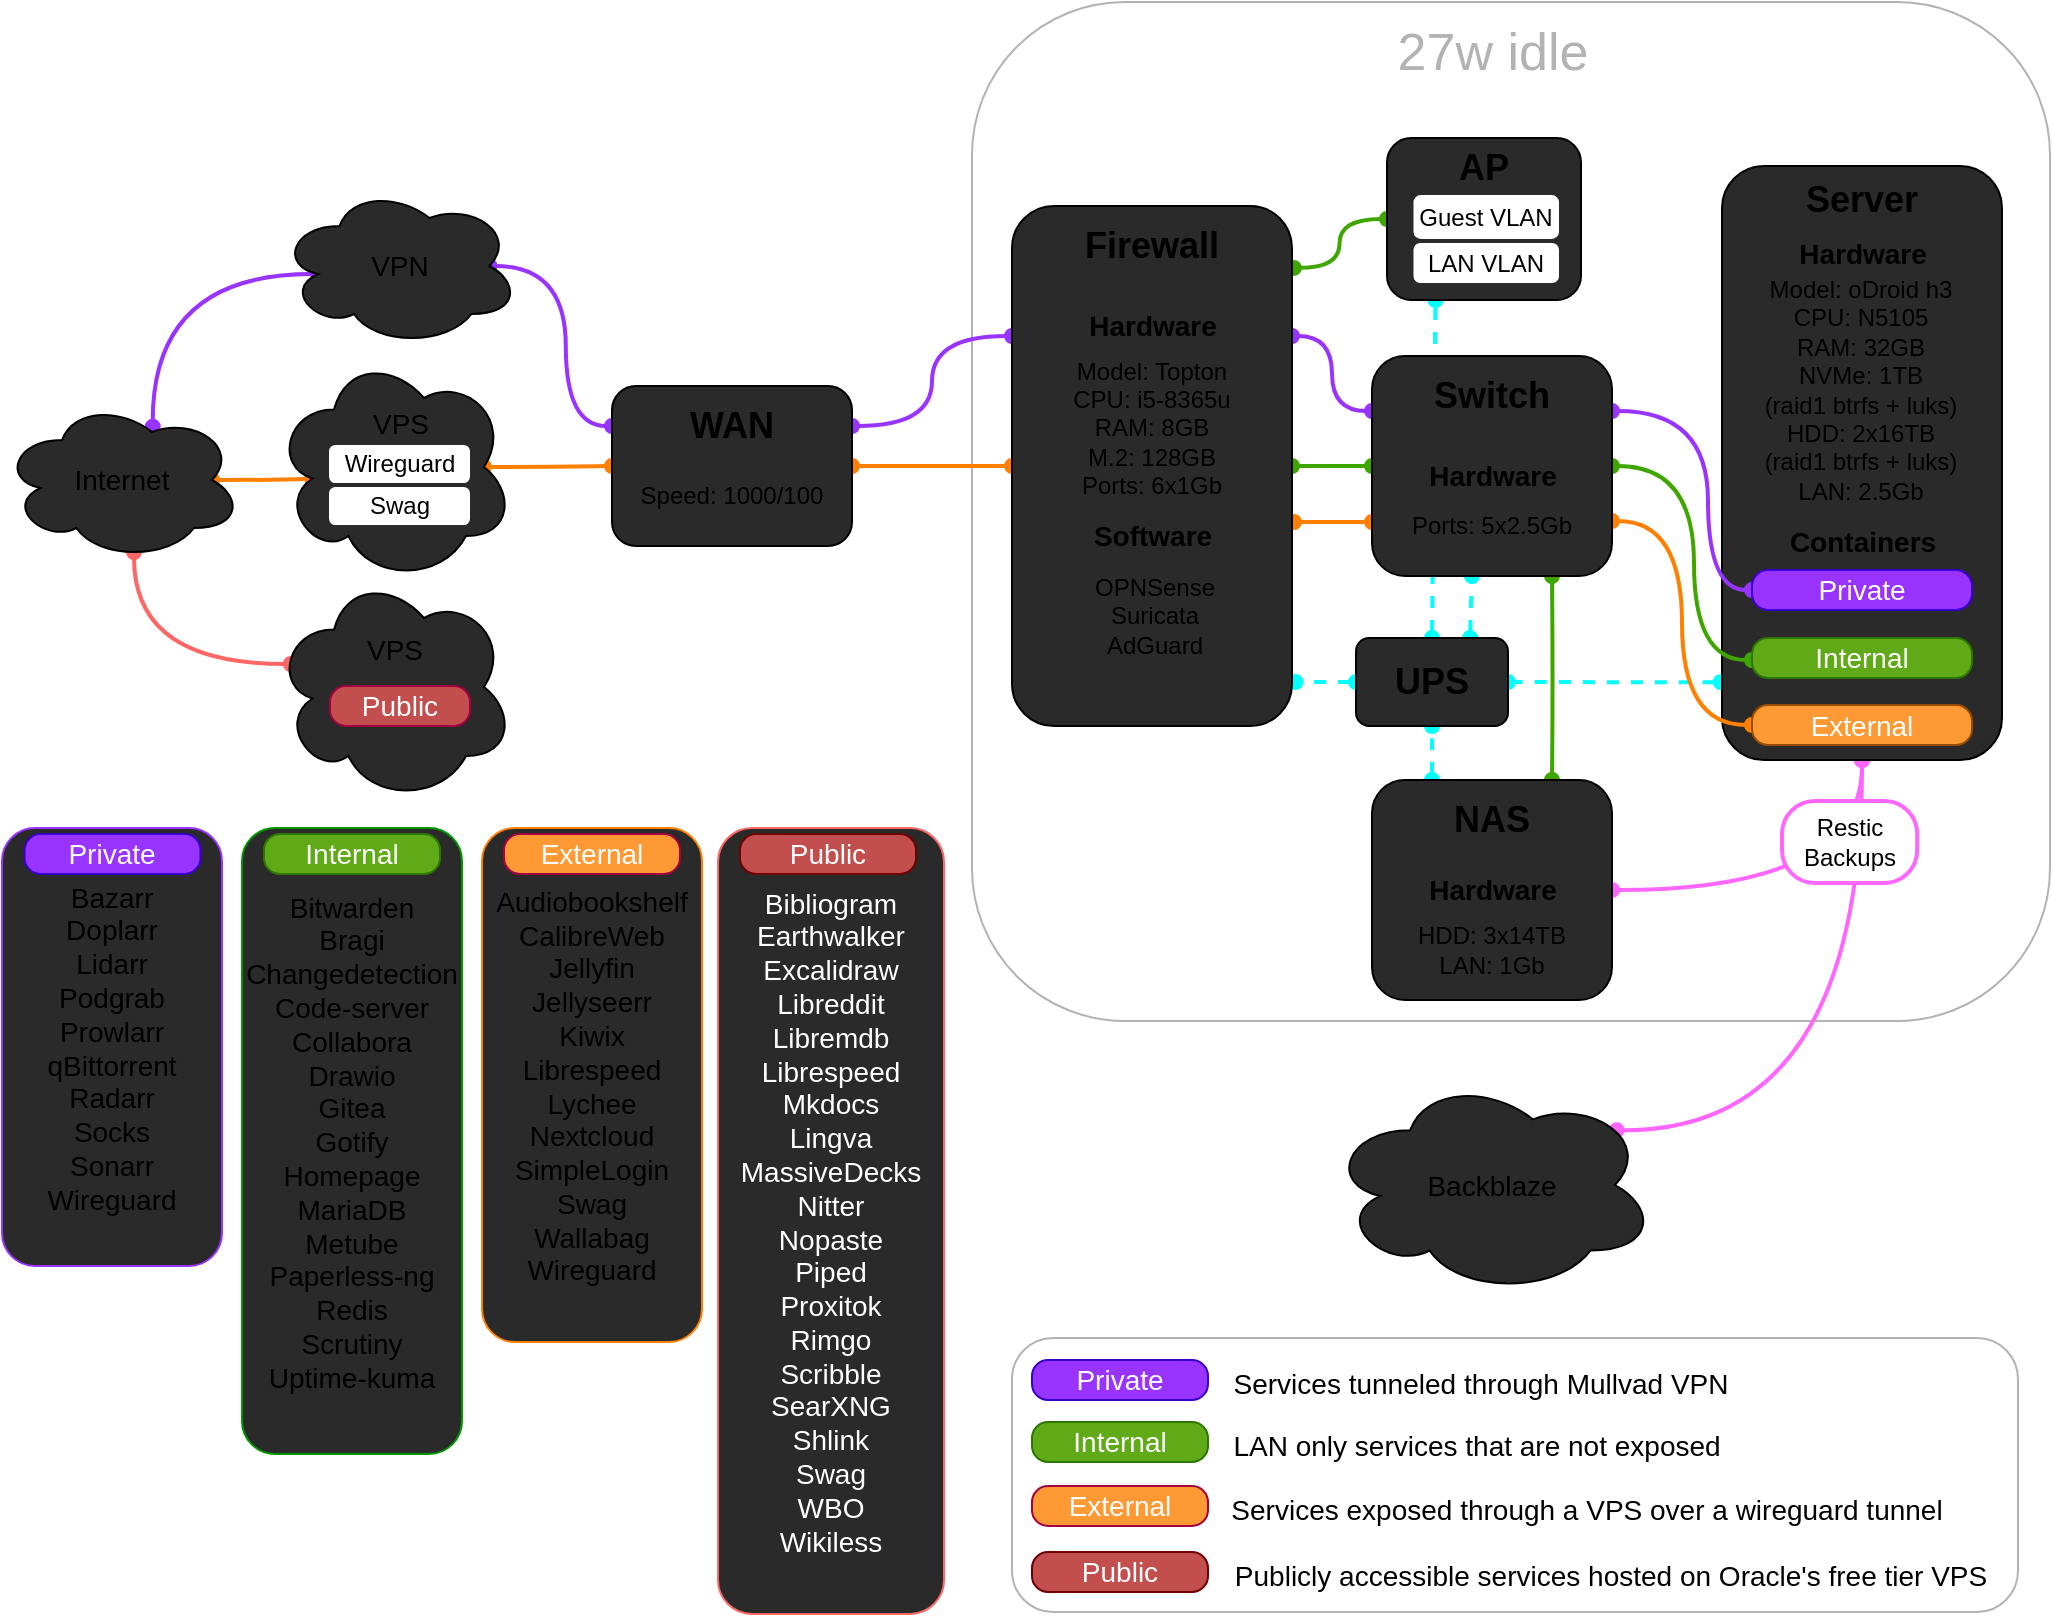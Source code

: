 <mxfile version="16.5.3" type="embed"><diagram id="Vh7ta-_v4MjYHWmh8jMe" name="Page-1"><mxGraphModel dx="1882" dy="895" grid="0" gridSize="10" guides="1" tooltips="1" connect="1" arrows="1" fold="1" page="1" pageScale="1" pageWidth="1100" pageHeight="850" math="0" shadow="0"><root><mxCell id="0"/><mxCell id="1" parent="0"/><mxCell id="130" value="" style="rounded=1;whiteSpace=wrap;html=1;strokeWidth=1;strokeColor=#B3B3B3;" vertex="1" parent="1"><mxGeometry x="536" y="690" width="503" height="137" as="geometry"/></mxCell><mxCell id="112" value="" style="rounded=1;whiteSpace=wrap;html=1;strokeWidth=1;strokeColor=#B3B3B3;" parent="1" vertex="1"><mxGeometry x="516" y="22" width="539" height="509.5" as="geometry"/></mxCell><mxCell id="120" style="edgeStyle=orthogonalEdgeStyle;curved=1;rounded=0;orthogonalLoop=1;jettySize=auto;html=1;startArrow=oval;startFill=1;strokeWidth=2;fontSize=14;endArrow=oval;endFill=1;strokeColor=#3FA600;entryX=0;entryY=0.5;entryDx=0;entryDy=0;exitX=1;exitY=0.5;exitDx=0;exitDy=0;" parent="1" source="2" target="14" edge="1"><mxGeometry relative="1" as="geometry"><mxPoint x="687" y="292" as="sourcePoint"/><mxPoint x="726" y="291.5" as="targetPoint"/></mxGeometry></mxCell><mxCell id="119" style="rounded=0;orthogonalLoop=1;jettySize=auto;html=1;startArrow=oval;startFill=1;strokeWidth=2;fontSize=14;fillColor=#6a00ff;endArrow=oval;endFill=1;entryX=0.25;entryY=1;entryDx=0;entryDy=0;strokeColor=#00FFFF;dashed=1;exitX=0.5;exitY=0;exitDx=0;exitDy=0;" parent="1" source="83" target="114" edge="1"><mxGeometry relative="1" as="geometry"><mxPoint x="717" y="341" as="sourcePoint"/><mxPoint x="756" y="319" as="targetPoint"/></mxGeometry></mxCell><mxCell id="111" style="rounded=0;orthogonalLoop=1;jettySize=auto;html=1;entryX=0;entryY=0.25;entryDx=0;entryDy=0;startArrow=oval;startFill=1;strokeWidth=2;fontSize=14;fillColor=#6a00ff;strokeColor=#9933FF;endArrow=oval;endFill=1;exitX=0.875;exitY=0.5;exitDx=0;exitDy=0;exitPerimeter=0;edgeStyle=orthogonalEdgeStyle;curved=1;" parent="1" source="47" target="20" edge="1"><mxGeometry relative="1" as="geometry"><mxPoint x="294" y="81" as="sourcePoint"/><mxPoint x="326.76" y="152.76" as="targetPoint"/></mxGeometry></mxCell><mxCell id="106" style="edgeStyle=orthogonalEdgeStyle;curved=1;rounded=0;orthogonalLoop=1;jettySize=auto;html=1;entryX=0;entryY=0.5;entryDx=0;entryDy=0;startArrow=oval;startFill=1;strokeWidth=2;fontSize=14;endArrow=oval;endFill=1;strokeColor=#FF8000;exitX=0.875;exitY=0.5;exitDx=0;exitDy=0;exitPerimeter=0;" parent="1" source="105" target="20" edge="1"><mxGeometry relative="1" as="geometry"><mxPoint x="376" y="323" as="sourcePoint"/><mxPoint x="418.0" y="323" as="targetPoint"/></mxGeometry></mxCell><mxCell id="107" style="edgeStyle=orthogonalEdgeStyle;curved=1;rounded=0;orthogonalLoop=1;jettySize=auto;html=1;entryX=0.16;entryY=0.55;entryDx=0;entryDy=0;startArrow=oval;startFill=1;strokeWidth=2;fontSize=14;endArrow=oval;endFill=1;strokeColor=#FF8000;exitX=0.875;exitY=0.5;exitDx=0;exitDy=0;exitPerimeter=0;entryPerimeter=0;" parent="1" source="55" target="105" edge="1"><mxGeometry relative="1" as="geometry"><mxPoint x="350" y="335" as="sourcePoint"/><mxPoint x="409.0" y="334.5" as="targetPoint"/></mxGeometry></mxCell><mxCell id="60" style="edgeStyle=orthogonalEdgeStyle;curved=1;rounded=0;orthogonalLoop=1;jettySize=auto;html=1;startArrow=oval;startFill=1;strokeWidth=2;fontSize=14;fillColor=#d80073;strokeColor=#FF6666;endArrow=oval;endFill=1;exitX=0.55;exitY=0.95;exitDx=0;exitDy=0;exitPerimeter=0;entryX=0.07;entryY=0.4;entryDx=0;entryDy=0;entryPerimeter=0;" parent="1" source="55" target="48" edge="1"><mxGeometry relative="1" as="geometry"><Array as="points"><mxPoint x="97" y="353"/></Array><mxPoint x="147" y="348" as="targetPoint"/></mxGeometry></mxCell><mxCell id="105" value="" style="ellipse;shape=cloud;whiteSpace=wrap;html=1;fontSize=14;fillColor=#2A2A2A;" parent="1" vertex="1"><mxGeometry x="167" y="197" width="120" height="115" as="geometry"/></mxCell><mxCell id="101" style="edgeStyle=orthogonalEdgeStyle;curved=1;rounded=0;orthogonalLoop=1;jettySize=auto;html=1;startArrow=oval;startFill=1;strokeWidth=2;fontSize=14;fillColor=#6a00ff;endArrow=oval;endFill=1;entryX=0.5;entryY=1;entryDx=0;entryDy=0;strokeColor=#00FFFF;exitX=0.25;exitY=0;exitDx=0;exitDy=0;dashed=1;" parent="1" source="26" target="83" edge="1"><mxGeometry relative="1" as="geometry"><mxPoint x="732" y="432" as="sourcePoint"/><mxPoint x="756" y="319" as="targetPoint"/></mxGeometry></mxCell><mxCell id="94" style="edgeStyle=orthogonalEdgeStyle;rounded=0;orthogonalLoop=1;jettySize=auto;html=1;startArrow=oval;startFill=1;strokeWidth=2;fontSize=14;fillColor=#d80073;curved=1;entryX=0.5;entryY=1;entryDx=0;entryDy=0;endArrow=oval;endFill=1;exitX=1;exitY=0.5;exitDx=0;exitDy=0;strokeColor=#FF66FF;" parent="1" source="26" target="8" edge="1"><mxGeometry relative="1" as="geometry"><mxPoint x="1033.91" y="572.67" as="sourcePoint"/><mxPoint x="964.03" y="487.25" as="targetPoint"/></mxGeometry></mxCell><mxCell id="95" style="edgeStyle=orthogonalEdgeStyle;rounded=0;orthogonalLoop=1;jettySize=auto;html=1;startArrow=oval;startFill=1;strokeWidth=2;fontSize=14;fillColor=#d80073;curved=1;endArrow=oval;endFill=1;exitX=0.88;exitY=0.25;exitDx=0;exitDy=0;exitPerimeter=0;strokeColor=#FF66FF;entryX=0.5;entryY=1;entryDx=0;entryDy=0;" parent="1" source="93" target="8" edge="1"><mxGeometry relative="1" as="geometry"><mxPoint x="878" y="494" as="sourcePoint"/><mxPoint x="918" y="407" as="targetPoint"/></mxGeometry></mxCell><mxCell id="91" style="rounded=0;orthogonalLoop=1;jettySize=auto;html=1;startArrow=oval;startFill=1;strokeWidth=2;fontSize=14;fillColor=#6a00ff;endArrow=oval;endFill=1;strokeColor=#00FFFF;dashed=1;exitX=0.75;exitY=0;exitDx=0;exitDy=0;" parent="1" source="83" edge="1"><mxGeometry relative="1" as="geometry"><mxPoint x="762" y="340" as="sourcePoint"/><mxPoint x="765.965" y="309" as="targetPoint"/></mxGeometry></mxCell><mxCell id="90" style="edgeStyle=orthogonalEdgeStyle;curved=1;rounded=0;orthogonalLoop=1;jettySize=auto;html=1;startArrow=oval;startFill=1;strokeWidth=2;fontSize=14;fillColor=#6a00ff;endArrow=oval;endFill=1;exitX=0;exitY=0.5;exitDx=0;exitDy=0;entryX=1.013;entryY=0.916;entryDx=0;entryDy=0;strokeColor=#00FFFF;entryPerimeter=0;dashed=1;" parent="1" source="83" target="2" edge="1"><mxGeometry relative="1" as="geometry"><mxPoint x="706" y="85.049" as="sourcePoint"/><mxPoint x="656" y="58.0" as="targetPoint"/></mxGeometry></mxCell><mxCell id="88" style="edgeStyle=orthogonalEdgeStyle;curved=1;rounded=0;orthogonalLoop=1;jettySize=auto;html=1;startArrow=oval;startFill=1;strokeWidth=2;fontSize=14;fillColor=#6a00ff;endArrow=oval;endFill=1;exitX=-0.005;exitY=0.869;exitDx=0;exitDy=0;exitPerimeter=0;entryX=1;entryY=0.5;entryDx=0;entryDy=0;strokeColor=#00FFFF;dashed=1;" parent="1" source="8" target="83" edge="1"><mxGeometry relative="1" as="geometry"><mxPoint x="910.31" y="154.004" as="sourcePoint"/><mxPoint x="847" y="89" as="targetPoint"/></mxGeometry></mxCell><mxCell id="8" value="" style="rounded=1;whiteSpace=wrap;html=1;fillColor=#2A2A2A;" parent="1" vertex="1"><mxGeometry x="891" y="104" width="140" height="297" as="geometry"/></mxCell><mxCell id="82" style="edgeStyle=orthogonalEdgeStyle;rounded=0;orthogonalLoop=1;jettySize=auto;html=1;startArrow=oval;startFill=1;strokeWidth=2;fontSize=14;fillColor=#d80073;curved=1;entryX=1;entryY=0.75;entryDx=0;entryDy=0;endArrow=oval;endFill=1;exitX=0;exitY=0.5;exitDx=0;exitDy=0;strokeColor=#FF8000;" parent="1" source="81" target="14" edge="1"><mxGeometry relative="1" as="geometry"><mxPoint x="916" y="391" as="sourcePoint"/><mxPoint x="846.12" y="305.58" as="targetPoint"/></mxGeometry></mxCell><mxCell id="54" style="edgeStyle=orthogonalEdgeStyle;curved=1;rounded=0;orthogonalLoop=1;jettySize=auto;html=1;entryX=1;entryY=0.25;entryDx=0;entryDy=0;startArrow=oval;startFill=1;strokeWidth=2;fontSize=14;exitX=0;exitY=0.25;exitDx=0;exitDy=0;fillColor=#6a00ff;strokeColor=#9933FF;endArrow=oval;endFill=1;" parent="1" source="2" target="20" edge="1"><mxGeometry relative="1" as="geometry"/></mxCell><mxCell id="52" style="edgeStyle=orthogonalEdgeStyle;curved=1;rounded=0;orthogonalLoop=1;jettySize=auto;html=1;entryX=1;entryY=0.25;entryDx=0;entryDy=0;startArrow=oval;startFill=1;strokeWidth=2;fontSize=14;exitX=0;exitY=0.25;exitDx=0;exitDy=0;fillColor=#6a00ff;strokeColor=#9933FF;endArrow=oval;endFill=1;" parent="1" source="14" target="2" edge="1"><mxGeometry relative="1" as="geometry"/></mxCell><mxCell id="48" value="" style="ellipse;shape=cloud;whiteSpace=wrap;html=1;fontSize=14;fillColor=#2A2A2A;" parent="1" vertex="1"><mxGeometry x="167" y="307" width="120" height="115" as="geometry"/></mxCell><mxCell id="76" style="edgeStyle=orthogonalEdgeStyle;curved=1;rounded=0;orthogonalLoop=1;jettySize=auto;html=1;startArrow=oval;startFill=1;strokeWidth=2;fontSize=14;endArrow=oval;endFill=1;strokeColor=#FF8000;entryX=0;entryY=0.75;entryDx=0;entryDy=0;" parent="1" target="14" edge="1"><mxGeometry relative="1" as="geometry"><mxPoint x="677" y="282" as="sourcePoint"/></mxGeometry></mxCell><mxCell id="75" style="edgeStyle=orthogonalEdgeStyle;curved=1;rounded=0;orthogonalLoop=1;jettySize=auto;html=1;entryX=0;entryY=0.5;entryDx=0;entryDy=0;startArrow=oval;startFill=1;strokeWidth=2;fontSize=14;endArrow=oval;endFill=1;strokeColor=#FF8000;" parent="1" source="20" target="2" edge="1"><mxGeometry relative="1" as="geometry"/></mxCell><mxCell id="42" style="edgeStyle=orthogonalEdgeStyle;rounded=0;orthogonalLoop=1;jettySize=auto;html=1;entryX=0.75;entryY=1;entryDx=0;entryDy=0;startArrow=oval;startFill=1;fontSize=14;curved=1;strokeWidth=2;endArrow=oval;endFill=1;strokeColor=#3FA600;" parent="1" target="14" edge="1"><mxGeometry relative="1" as="geometry"><mxPoint x="806" y="411" as="sourcePoint"/></mxGeometry></mxCell><mxCell id="43" style="edgeStyle=orthogonalEdgeStyle;rounded=0;orthogonalLoop=1;jettySize=auto;html=1;entryX=1;entryY=0.5;entryDx=0;entryDy=0;startArrow=oval;startFill=1;fontSize=14;fillColor=#60a917;strokeWidth=2;curved=1;strokeColor=#3FA600;endArrow=oval;endFill=1;" parent="1" source="38" target="14" edge="1"><mxGeometry relative="1" as="geometry"><Array as="points"><mxPoint x="877" y="351"/><mxPoint x="877" y="254"/></Array></mxGeometry></mxCell><mxCell id="45" style="edgeStyle=orthogonalEdgeStyle;curved=1;rounded=0;orthogonalLoop=1;jettySize=auto;html=1;entryX=1;entryY=0.25;entryDx=0;entryDy=0;startArrow=oval;startFill=1;strokeWidth=2;fontSize=14;fillColor=#6a00ff;strokeColor=#9933FF;endArrow=oval;endFill=1;" parent="1" source="40" target="14" edge="1"><mxGeometry relative="1" as="geometry"><Array as="points"><mxPoint x="884" y="316"/><mxPoint x="884" y="227"/></Array></mxGeometry></mxCell><mxCell id="61" style="rounded=0;orthogonalLoop=1;jettySize=auto;html=1;entryX=0.628;entryY=0.167;entryDx=0;entryDy=0;entryPerimeter=0;startArrow=oval;startFill=1;strokeWidth=2;fontSize=14;exitX=0.16;exitY=0.55;exitDx=0;exitDy=0;exitPerimeter=0;fillColor=#6a00ff;strokeColor=#9933FF;endArrow=oval;endFill=1;edgeStyle=orthogonalEdgeStyle;curved=1;" parent="1" source="47" target="55" edge="1"><mxGeometry relative="1" as="geometry"/></mxCell><mxCell id="26" value="" style="rounded=1;whiteSpace=wrap;html=1;fillColor=#2A2A2A;" parent="1" vertex="1"><mxGeometry x="716" y="411" width="120" height="110" as="geometry"/></mxCell><mxCell id="70" value="&lt;div&gt;Audiobookshelf&lt;br&gt;&lt;/div&gt;&lt;div&gt;CalibreWeb&lt;/div&gt;&lt;div&gt;Jellyfin&lt;/div&gt;&lt;div&gt;Jellyseerr&lt;br&gt;&lt;/div&gt;Kiwix&lt;br&gt;Librespeed&lt;br&gt;Lychee&lt;br&gt;&lt;div&gt;Nextcloud&lt;/div&gt;&lt;div&gt;SimpleLogin&lt;/div&gt;Swag&lt;br&gt;Wallabag&lt;br&gt;Wireguard" style="rounded=1;whiteSpace=wrap;html=1;fontSize=14;strokeColor=#FF8000;fillColor=#2A2A2A;" parent="1" vertex="1"><mxGeometry x="271" y="435" width="110" height="257" as="geometry"/></mxCell><mxCell id="69" value="&lt;div&gt;Bitwarden&lt;/div&gt;&lt;div&gt;Bragi&lt;/div&gt;&lt;div&gt;Changedetection&lt;br&gt;&lt;/div&gt;Code-server&lt;br&gt;Collabora&lt;br&gt;Drawio&lt;br&gt;Gitea&lt;br&gt;Gotify&lt;br&gt;Homepage&lt;br&gt;MariaDB&lt;br&gt;Metube&lt;br&gt;Paperless-ng&lt;br&gt;Redis&lt;br&gt;Scrutiny&lt;br&gt;&lt;div&gt;Uptime-kuma&lt;/div&gt;" style="rounded=1;whiteSpace=wrap;html=1;fontSize=14;strokeColor=#009900;fillColor=#2A2A2A;" parent="1" vertex="1"><mxGeometry x="151" y="435" width="110" height="313" as="geometry"/></mxCell><mxCell id="67" value="&lt;div&gt;Bazarr&lt;/div&gt;&lt;div&gt;Doplarr&lt;br&gt;&lt;/div&gt;&lt;div&gt;Lidarr&lt;/div&gt;&lt;div&gt;Podgrab&lt;/div&gt;&lt;div&gt;Prowlarr&lt;/div&gt;&lt;div&gt;qBittorrent&lt;/div&gt;&lt;div&gt;Radarr&lt;/div&gt;&lt;div&gt;Socks&lt;br&gt;&lt;/div&gt;&lt;div&gt;Sonarr&lt;/div&gt;&lt;div&gt;Wireguard&lt;/div&gt;" style="rounded=1;whiteSpace=wrap;html=1;fontSize=14;strokeColor=#9933FF;fillColor=#2A2A2A;" parent="1" vertex="1"><mxGeometry x="31" y="435" width="110" height="219" as="geometry"/></mxCell><mxCell id="9" value="Server" style="text;html=1;strokeColor=none;fillColor=none;align=center;verticalAlign=middle;whiteSpace=wrap;rounded=0;horizontal=1;fontSize=18;fontStyle=1" parent="1" vertex="1"><mxGeometry x="941" y="111" width="40" height="20" as="geometry"/></mxCell><mxCell id="10" value="Model: oDroid h3&lt;br&gt;CPU: N5105&lt;br&gt;RAM: 32GB&lt;br&gt;NVMe: 1TB&lt;br&gt;(raid1 btrfs + luks)&lt;br&gt;&lt;div&gt;HDD: 2x16TB&lt;/div&gt;&lt;div&gt;(raid1 btrfs + luks)&lt;br&gt;&lt;/div&gt;LAN: 2.5Gb" style="text;html=1;strokeColor=none;fillColor=none;align=center;verticalAlign=middle;whiteSpace=wrap;rounded=0;" parent="1" vertex="1"><mxGeometry x="897" y="171" width="127" height="90" as="geometry"/></mxCell><mxCell id="12" value="Hardware" style="text;html=1;align=center;verticalAlign=middle;resizable=0;points=[];autosize=1;fontSize=14;fontStyle=1" parent="1" vertex="1"><mxGeometry x="921" y="138" width="80" height="20" as="geometry"/></mxCell><mxCell id="13" value="Containers" style="text;html=1;align=center;verticalAlign=middle;resizable=0;points=[];autosize=1;fontSize=14;fontStyle=1" parent="1" vertex="1"><mxGeometry x="919.5" y="281" width="83" height="21" as="geometry"/></mxCell><mxCell id="14" value="" style="rounded=1;whiteSpace=wrap;html=1;fillColor=#2A2A2A;" parent="1" vertex="1"><mxGeometry x="716" y="199" width="120" height="110" as="geometry"/></mxCell><mxCell id="15" value="Switch" style="text;html=1;strokeColor=none;fillColor=none;align=center;verticalAlign=middle;whiteSpace=wrap;rounded=0;horizontal=1;fontSize=18;fontStyle=1" parent="1" vertex="1"><mxGeometry x="756" y="209" width="40" height="20" as="geometry"/></mxCell><mxCell id="16" value="Ports: 5x2.5Gb" style="text;html=1;strokeColor=none;fillColor=none;align=center;verticalAlign=middle;whiteSpace=wrap;rounded=0;" parent="1" vertex="1"><mxGeometry x="726" y="269" width="100" height="30" as="geometry"/></mxCell><mxCell id="18" value="Hardware" style="text;html=1;align=center;verticalAlign=middle;resizable=0;points=[];autosize=1;fontSize=14;fontStyle=1" parent="1" vertex="1"><mxGeometry x="736" y="249" width="80" height="20" as="geometry"/></mxCell><mxCell id="20" value="" style="rounded=1;whiteSpace=wrap;html=1;fillColor=#2A2A2A;" parent="1" vertex="1"><mxGeometry x="336" y="214" width="120" height="80" as="geometry"/></mxCell><mxCell id="21" value="WAN" style="text;html=1;strokeColor=none;fillColor=none;align=center;verticalAlign=middle;whiteSpace=wrap;rounded=0;horizontal=1;fontSize=18;fontStyle=1" parent="1" vertex="1"><mxGeometry x="376" y="224" width="40" height="20" as="geometry"/></mxCell><mxCell id="22" value="Speed: 1000/100" style="text;html=1;strokeColor=none;fillColor=none;align=center;verticalAlign=middle;whiteSpace=wrap;rounded=0;" parent="1" vertex="1"><mxGeometry x="346" y="254" width="100" height="30" as="geometry"/></mxCell><mxCell id="27" value="NAS" style="text;html=1;strokeColor=none;fillColor=none;align=center;verticalAlign=middle;whiteSpace=wrap;rounded=0;horizontal=1;fontSize=18;fontStyle=1" parent="1" vertex="1"><mxGeometry x="756" y="421" width="40" height="20" as="geometry"/></mxCell><mxCell id="28" value="HDD: 3x14TB&lt;br&gt;LAN: 1Gb" style="text;html=1;strokeColor=none;fillColor=none;align=center;verticalAlign=middle;whiteSpace=wrap;rounded=0;" parent="1" vertex="1"><mxGeometry x="726" y="481" width="100" height="30" as="geometry"/></mxCell><mxCell id="30" value="Hardware" style="text;html=1;align=center;verticalAlign=middle;resizable=0;points=[];autosize=1;fontSize=14;fontStyle=1" parent="1" vertex="1"><mxGeometry x="736" y="456" width="80" height="20" as="geometry"/></mxCell><mxCell id="38" value="Internal" style="rounded=1;whiteSpace=wrap;html=1;fontSize=14;fillColor=#60a917;strokeColor=#2D7600;fontColor=#ffffff;arcSize=40;" parent="1" vertex="1"><mxGeometry x="906" y="340" width="110" height="20" as="geometry"/></mxCell><mxCell id="40" value="Private" style="rounded=1;whiteSpace=wrap;html=1;fontSize=14;strokeColor=#3700CC;fontColor=#ffffff;fillColor=#9933FF;arcSize=40;" parent="1" vertex="1"><mxGeometry x="906" y="306" width="110" height="20" as="geometry"/></mxCell><mxCell id="47" value="VPN" style="ellipse;shape=cloud;whiteSpace=wrap;html=1;fontSize=14;fillColor=#2A2A2A;" parent="1" vertex="1"><mxGeometry x="169.75" y="114" width="120" height="80" as="geometry"/></mxCell><mxCell id="55" value="Internet" style="ellipse;shape=cloud;whiteSpace=wrap;html=1;fontSize=14;fillColor=#2A2A2A;" parent="1" vertex="1"><mxGeometry x="31" y="221" width="120" height="80" as="geometry"/></mxCell><mxCell id="63" value="Private" style="rounded=1;whiteSpace=wrap;html=1;fontSize=14;strokeColor=#3700CC;fontColor=#ffffff;fillColor=#9933FF;arcSize=40;" parent="1" vertex="1"><mxGeometry x="42.25" y="438" width="88" height="20" as="geometry"/></mxCell><mxCell id="64" value="Internal" style="rounded=1;whiteSpace=wrap;html=1;fontSize=14;fillColor=#60a917;strokeColor=#2D7600;fontColor=#ffffff;arcSize=40;" parent="1" vertex="1"><mxGeometry x="162" y="438" width="88" height="20" as="geometry"/></mxCell><mxCell id="66" value="External" style="rounded=1;whiteSpace=wrap;html=1;fontSize=14;strokeColor=#A50040;fontColor=#ffffff;fillColor=#FF9933;arcSize=40;" parent="1" vertex="1"><mxGeometry x="282" y="438" width="88" height="20" as="geometry"/></mxCell><mxCell id="71" value="VPS" style="text;html=1;align=center;verticalAlign=middle;resizable=0;points=[];autosize=1;fontSize=14;" parent="1" vertex="1"><mxGeometry x="210.75" y="222" width="38" height="21" as="geometry"/></mxCell><mxCell id="72" value="Wireguard" style="rounded=1;whiteSpace=wrap;html=1;fontSize=12;strokeColor=#FFFFFF;" parent="1" vertex="1"><mxGeometry x="195" y="244" width="69.5" height="18" as="geometry"/></mxCell><mxCell id="77" value="Swag" style="rounded=1;whiteSpace=wrap;html=1;fontSize=12;strokeColor=#FFFFFF;" parent="1" vertex="1"><mxGeometry x="195" y="265" width="69.5" height="18" as="geometry"/></mxCell><mxCell id="78" value="&lt;div&gt;Bibliogram&lt;/div&gt;&lt;div&gt;Earthwalker&lt;br&gt;&lt;/div&gt;&lt;div&gt;Excalidraw&lt;br&gt;&lt;/div&gt;&lt;div&gt;Libreddit&lt;/div&gt;&lt;div&gt;Libremdb&lt;br&gt;&lt;/div&gt;Librespeed&lt;br&gt;&lt;div&gt;Mkdocs&lt;/div&gt;&lt;div&gt;Lingva&lt;/div&gt;&lt;div&gt;MassiveDecks&lt;br&gt;&lt;/div&gt;Nitter&lt;br&gt;Nopaste&lt;br&gt;&lt;div&gt;Piped&lt;/div&gt;&lt;div&gt;Proxitok&lt;/div&gt;&lt;div&gt;Rimgo&lt;/div&gt;&lt;div&gt;Scribble&lt;br&gt;&lt;/div&gt;&lt;div&gt;SearXNG&lt;/div&gt;&lt;div&gt;Shlink&lt;br&gt;&lt;/div&gt;&lt;div&gt;Swag&lt;/div&gt;&lt;div&gt;WBO&lt;br&gt;&lt;/div&gt;&lt;div&gt;Wikiless&lt;br&gt;&lt;/div&gt;" style="rounded=1;whiteSpace=wrap;html=1;fontSize=14;fontColor=#ffffff;strokeColor=#FF6666;fillColor=#2A2A2A;" parent="1" vertex="1"><mxGeometry x="389" y="435" width="113" height="393" as="geometry"/></mxCell><mxCell id="79" value="Public" style="rounded=1;whiteSpace=wrap;html=1;fontSize=14;strokeColor=#6F0000;fontColor=#ffffff;fillColor=#C24E4E;glass=0;shadow=0;sketch=0;arcSize=40;" parent="1" vertex="1"><mxGeometry x="400" y="438" width="88" height="20" as="geometry"/></mxCell><mxCell id="81" value="External" style="rounded=1;whiteSpace=wrap;html=1;fontSize=14;fontColor=#ffffff;strokeColor=#994C00;fillColor=#FF9933;arcSize=40;" parent="1" vertex="1"><mxGeometry x="906" y="373.5" width="110" height="20" as="geometry"/></mxCell><mxCell id="83" value="" style="rounded=1;whiteSpace=wrap;html=1;fillColor=#2A2A2A;" parent="1" vertex="1"><mxGeometry x="708" y="340" width="76" height="44" as="geometry"/></mxCell><mxCell id="84" value="UPS" style="text;html=1;strokeColor=none;fillColor=none;align=center;verticalAlign=middle;whiteSpace=wrap;rounded=0;horizontal=1;fontSize=18;fontStyle=1" parent="1" vertex="1"><mxGeometry x="726" y="352" width="40" height="20" as="geometry"/></mxCell><mxCell id="93" value="Backblaze" style="ellipse;shape=cloud;whiteSpace=wrap;html=1;fontSize=14;fillColor=#2A2A2A;" parent="1" vertex="1"><mxGeometry x="694" y="558.84" width="164" height="109.33" as="geometry"/></mxCell><mxCell id="102" value="&lt;div&gt;Restic&lt;/div&gt;&lt;div&gt;Backups&lt;br&gt;&lt;/div&gt;" style="whiteSpace=wrap;html=1;rounded=1;shadow=0;glass=0;sketch=0;strokeColor=#FF66FF;connectable=0;strokeWidth=2;arcSize=40;" parent="1" vertex="1"><mxGeometry x="921" y="421.5" width="67.59" height="41" as="geometry"/></mxCell><mxCell id="104" value="VPS" style="text;html=1;align=center;verticalAlign=middle;resizable=0;points=[];autosize=1;fontSize=14;" parent="1" vertex="1"><mxGeometry x="208" y="335.5" width="38" height="21" as="geometry"/></mxCell><mxCell id="108" value="Public" style="rounded=1;whiteSpace=wrap;html=1;fontSize=14;strokeColor=#A50040;fontColor=#ffffff;fillColor=#C24E4E;arcSize=40;" parent="1" vertex="1"><mxGeometry x="195" y="364" width="70" height="20" as="geometry"/></mxCell><mxCell id="113" value="27w idle" style="text;html=1;align=center;verticalAlign=middle;resizable=0;points=[];autosize=1;strokeColor=none;fillColor=none;fontColor=#B3B3B3;fontSize=26;" parent="1" vertex="1"><mxGeometry x="723.5" y="29" width="105" height="35" as="geometry"/></mxCell><mxCell id="116" style="edgeStyle=orthogonalEdgeStyle;curved=1;rounded=0;orthogonalLoop=1;jettySize=auto;html=1;entryX=1.007;entryY=0.119;entryDx=0;entryDy=0;startArrow=oval;startFill=1;strokeWidth=2;fontSize=14;exitX=0;exitY=0.5;exitDx=0;exitDy=0;fillColor=#6a00ff;strokeColor=#3FA600;endArrow=oval;endFill=1;entryPerimeter=0;" parent="1" source="114" target="2" edge="1"><mxGeometry relative="1" as="geometry"><mxPoint x="726" y="236.5" as="sourcePoint"/><mxPoint x="686" y="199" as="targetPoint"/></mxGeometry></mxCell><mxCell id="114" value="" style="rounded=1;whiteSpace=wrap;html=1;fillColor=#2A2A2A;" parent="1" vertex="1"><mxGeometry x="723.5" y="90" width="97" height="81" as="geometry"/></mxCell><mxCell id="2" value="" style="rounded=1;whiteSpace=wrap;html=1;fillColor=#2A2A2A;" parent="1" vertex="1"><mxGeometry x="536" y="124" width="140" height="260" as="geometry"/></mxCell><mxCell id="3" value="Firewall" style="text;html=1;strokeColor=none;fillColor=none;align=center;verticalAlign=middle;whiteSpace=wrap;rounded=0;horizontal=1;fontSize=18;fontStyle=1" parent="1" vertex="1"><mxGeometry x="586" y="134" width="40" height="20" as="geometry"/></mxCell><mxCell id="4" value="Model: Topton&lt;br&gt;CPU: i5-8365u&lt;br&gt;RAM: 8GB&lt;br&gt;M.2: 128GB&lt;br&gt;Ports: 6x1Gb" style="text;html=1;strokeColor=none;fillColor=none;align=center;verticalAlign=middle;whiteSpace=wrap;rounded=0;" parent="1" vertex="1"><mxGeometry x="556" y="194" width="100" height="81" as="geometry"/></mxCell><mxCell id="5" value="OPNSense&lt;br&gt;&lt;div&gt;Suricata&lt;/div&gt;&lt;div&gt;AdGuard&lt;br&gt;&lt;/div&gt;" style="text;html=1;align=center;verticalAlign=middle;resizable=0;points=[];autosize=1;" parent="1" vertex="1"><mxGeometry x="571.5" y="306" width="70" height="46" as="geometry"/></mxCell><mxCell id="6" value="Hardware" style="text;html=1;align=center;verticalAlign=middle;resizable=0;points=[];autosize=1;fontSize=14;fontStyle=1" parent="1" vertex="1"><mxGeometry x="566" y="174" width="80" height="20" as="geometry"/></mxCell><mxCell id="7" value="Software" style="text;html=1;align=center;verticalAlign=middle;resizable=0;points=[];autosize=1;fontSize=14;fontStyle=1" parent="1" vertex="1"><mxGeometry x="571" y="279" width="70" height="20" as="geometry"/></mxCell><mxCell id="25" style="edgeStyle=orthogonalEdgeStyle;rounded=0;orthogonalLoop=1;jettySize=auto;html=1;exitX=0.5;exitY=1;exitDx=0;exitDy=0;fontSize=14;" parent="1" edge="1"><mxGeometry relative="1" as="geometry"><mxPoint x="606" y="374" as="sourcePoint"/><mxPoint x="606" y="374" as="targetPoint"/></mxGeometry></mxCell><mxCell id="115" value="AP" style="text;html=1;strokeColor=none;fillColor=none;align=center;verticalAlign=middle;whiteSpace=wrap;rounded=0;horizontal=1;fontSize=18;fontStyle=1" parent="1" vertex="1"><mxGeometry x="752" y="95" width="40" height="20" as="geometry"/></mxCell><mxCell id="117" value="Guest VLAN" style="rounded=1;whiteSpace=wrap;html=1;fontSize=12;strokeColor=#FFFFFF;" parent="1" vertex="1"><mxGeometry x="737.25" y="119" width="71.75" height="21" as="geometry"/></mxCell><mxCell id="118" value="LAN VLAN" style="rounded=1;whiteSpace=wrap;html=1;fontSize=12;strokeColor=#FFFFFF;" parent="1" vertex="1"><mxGeometry x="737.25" y="143" width="71.75" height="19" as="geometry"/></mxCell><mxCell id="121" value="Internal" style="rounded=1;whiteSpace=wrap;html=1;fontSize=14;fillColor=#60a917;strokeColor=#2D7600;fontColor=#ffffff;arcSize=40;" vertex="1" parent="1"><mxGeometry x="546" y="732" width="88" height="20" as="geometry"/></mxCell><mxCell id="123" value="LAN only services that are not exposed" style="text;html=1;align=center;verticalAlign=middle;resizable=0;points=[];autosize=1;fontSize=14;fontStyle=0" vertex="1" parent="1"><mxGeometry x="641" y="733" width="253" height="21" as="geometry"/></mxCell><mxCell id="124" value="External" style="rounded=1;whiteSpace=wrap;html=1;fontSize=14;strokeColor=#A50040;fontColor=#ffffff;fillColor=#FF9933;arcSize=40;" vertex="1" parent="1"><mxGeometry x="546" y="764" width="88" height="20" as="geometry"/></mxCell><mxCell id="125" value="Private" style="rounded=1;whiteSpace=wrap;html=1;fontSize=14;strokeColor=#3700CC;fontColor=#ffffff;fillColor=#9933FF;arcSize=40;" vertex="1" parent="1"><mxGeometry x="546" y="701" width="88" height="20" as="geometry"/></mxCell><mxCell id="126" value="Public" style="rounded=1;whiteSpace=wrap;html=1;fontSize=14;strokeColor=#6F0000;fontColor=#ffffff;fillColor=#C24E4E;glass=0;shadow=0;sketch=0;arcSize=40;" vertex="1" parent="1"><mxGeometry x="546" y="797" width="88" height="20" as="geometry"/></mxCell><mxCell id="127" value="Services exposed through a VPS over a wireguard tunnel" style="text;html=1;align=center;verticalAlign=middle;resizable=0;points=[];autosize=1;fontSize=14;fontStyle=0" vertex="1" parent="1"><mxGeometry x="641" y="765" width="364" height="21" as="geometry"/></mxCell><mxCell id="128" value="Services tunneled through Mullvad VPN" style="text;html=1;align=center;verticalAlign=middle;resizable=0;points=[];autosize=1;fontSize=14;fontStyle=0" vertex="1" parent="1"><mxGeometry x="641" y="702" width="257" height="21" as="geometry"/></mxCell><mxCell id="129" value="Publicly accessible services hosted on Oracle's free tier VPS" style="text;html=1;align=center;verticalAlign=middle;resizable=0;points=[];autosize=1;fontSize=14;fontStyle=0" vertex="1" parent="1"><mxGeometry x="641.5" y="798" width="386" height="21" as="geometry"/></mxCell></root></mxGraphModel></diagram></mxfile>